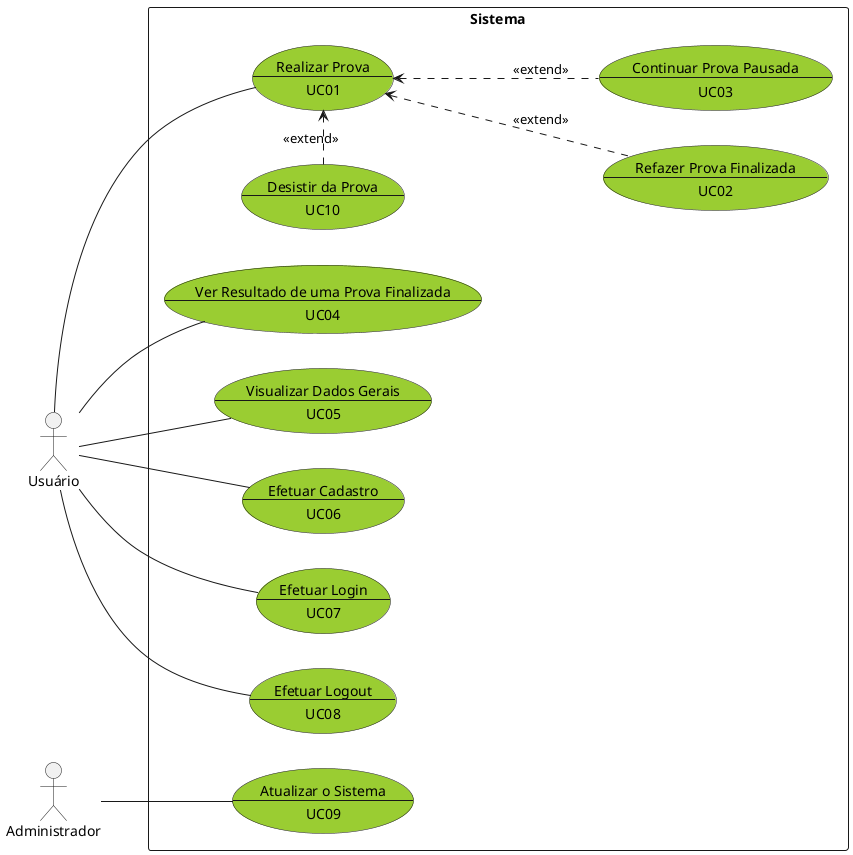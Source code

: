 @startuml UC

left to right direction

actor Usuário as USER
actor Administrador as ADM

rectangle Sistema {
    usecase UC1 #YellowGreen as "Realizar Prova
    --
    UC01"

    usecase UC2 #YellowGreen as "Refazer Prova Finalizada
    --
    UC02"

    usecase UC3 #YellowGreen as "Continuar Prova Pausada
    --
    UC03"

    usecase UC4 #YellowGreen as "Ver Resultado de uma Prova Finalizada
    --
    UC04"

    usecase UC5 #YellowGreen as "Visualizar Dados Gerais
    --
    UC05"

    usecase UC6 #YellowGreen as "Efetuar Cadastro
    --
    UC06"

    usecase UC7 #YellowGreen as "Efetuar Login
    --
    UC07"

    usecase UC8 #YellowGreen as "Efetuar Logout
    --
    UC08"

    usecase UC9 #YellowGreen as "Atualizar o Sistema
    --
    UC09"

     usecase UC10 #YellowGreen as "Desistir da Prova
    --
    UC10"
}

USER -- UC1
USER -- UC4
USER -- UC5
USER -- UC6 
USER -- UC7 
USER -- UC8

ADM -- UC9 

UC1 <.. UC2 : <<extend>>
UC1 <.. UC3 : <<extend>>
UC1 <.left. UC10 : <<extend>>

@enduml
